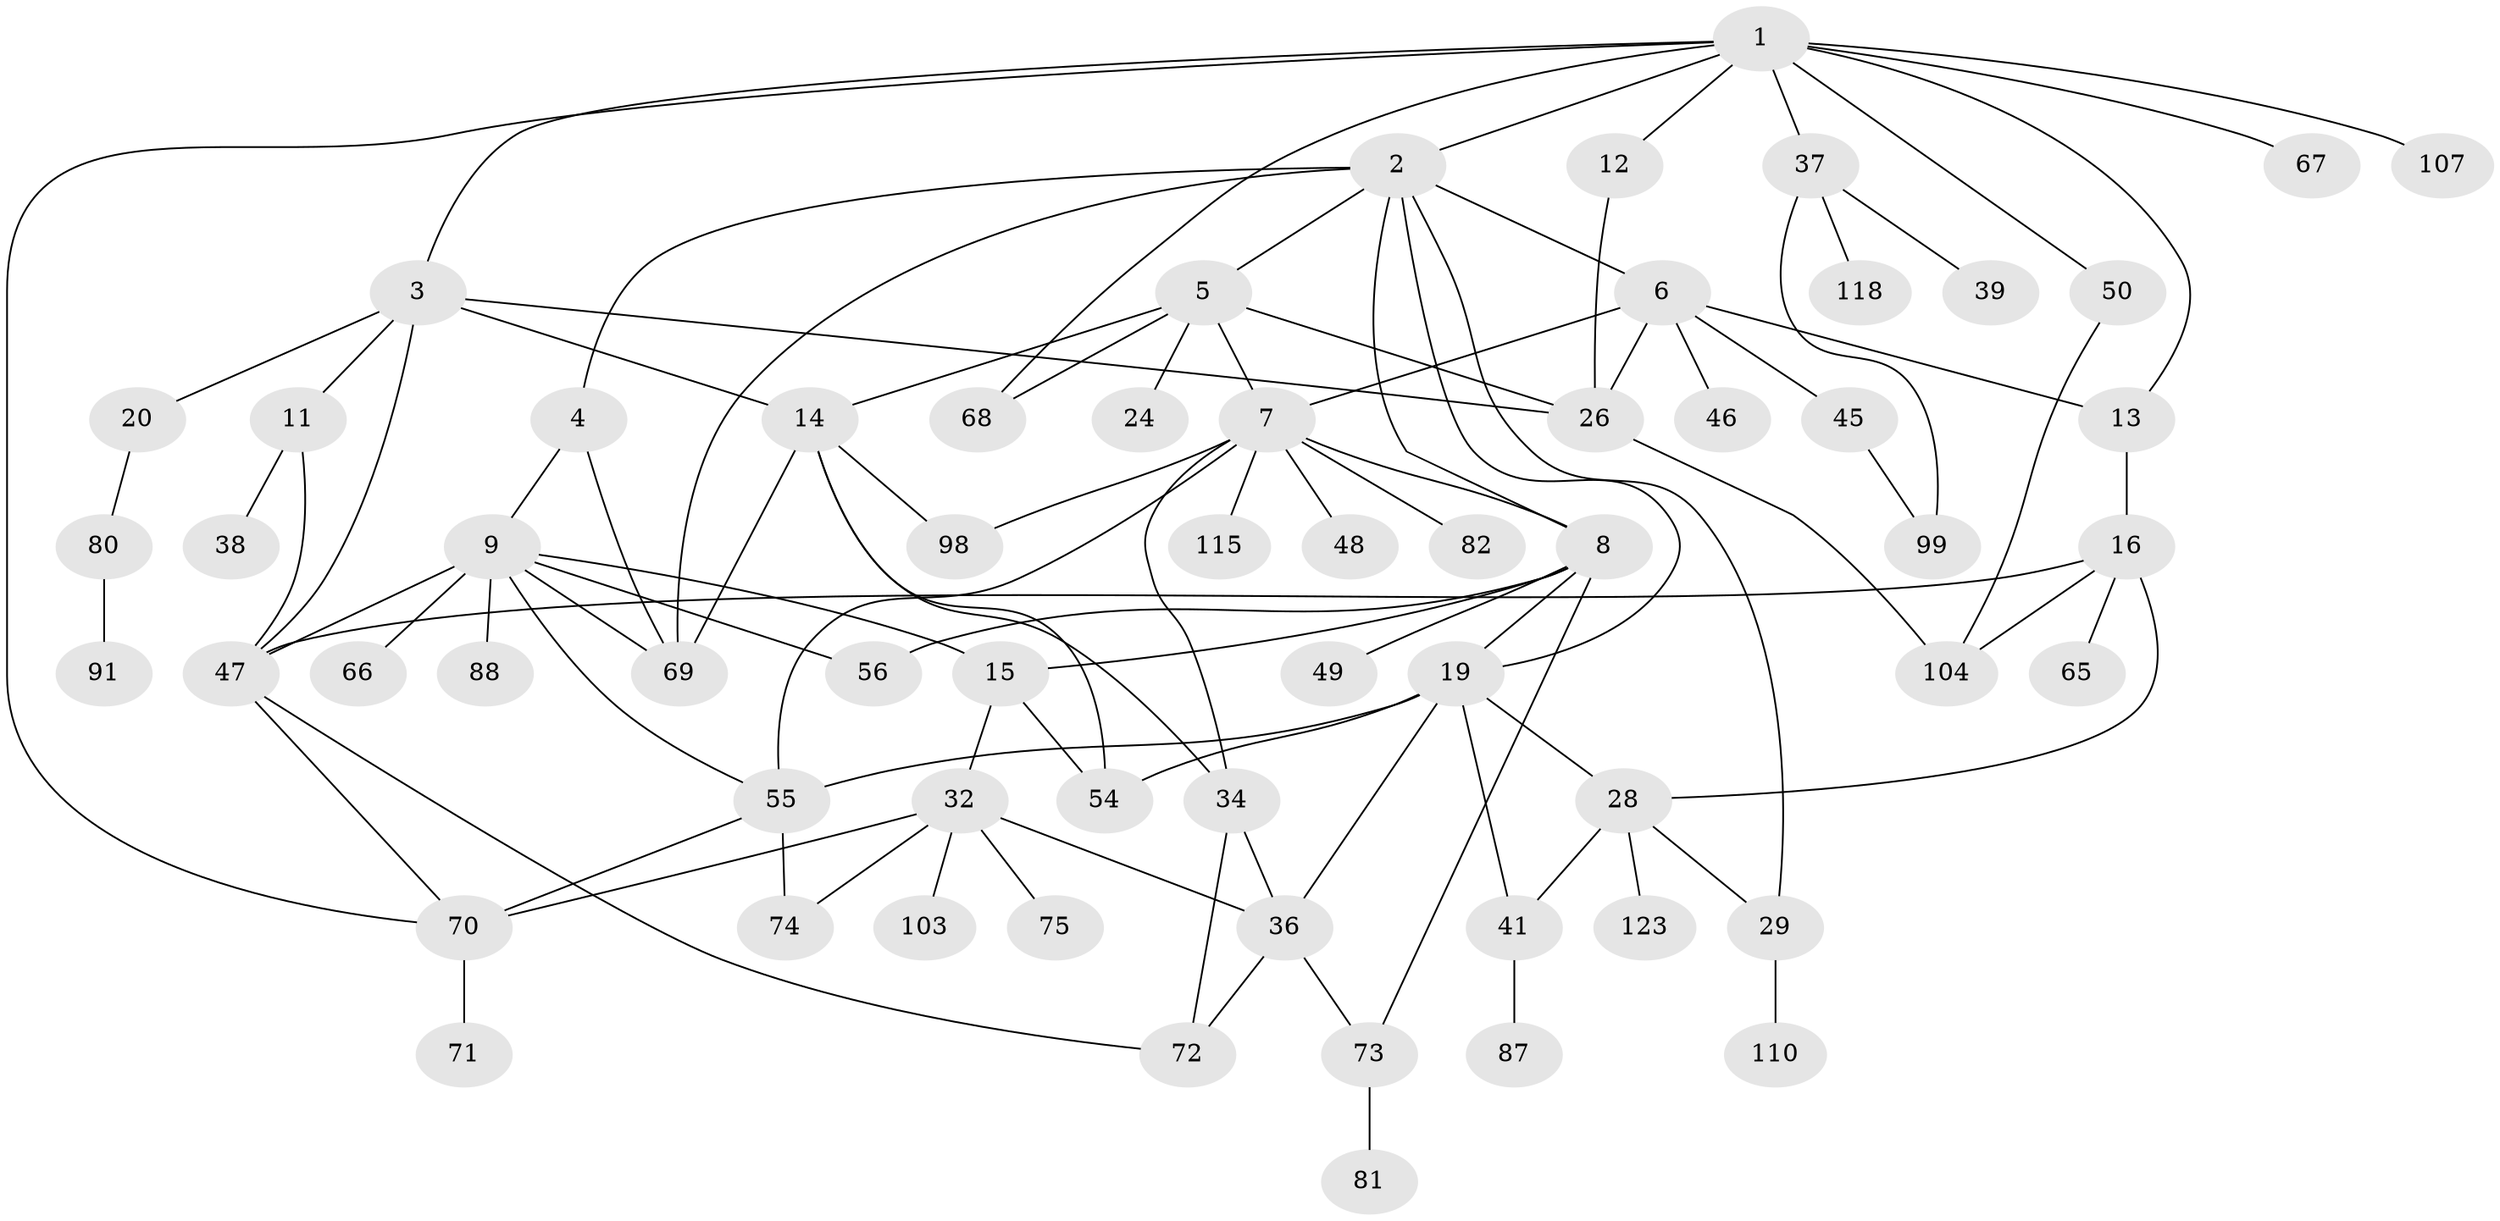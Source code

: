 // original degree distribution, {8: 0.015748031496062992, 4: 0.11811023622047244, 3: 0.2125984251968504, 6: 0.05511811023622047, 5: 0.047244094488188976, 7: 0.015748031496062992, 2: 0.2125984251968504, 1: 0.3228346456692913}
// Generated by graph-tools (version 1.1) at 2025/13/03/09/25 04:13:36]
// undirected, 63 vertices, 100 edges
graph export_dot {
graph [start="1"]
  node [color=gray90,style=filled];
  1 [super="+25"];
  2;
  3 [super="+59+10"];
  4;
  5;
  6 [super="+58"];
  7 [super="+85+23"];
  8 [super="+31+117"];
  9 [super="+21"];
  11;
  12;
  13 [super="+114"];
  14 [super="+42"];
  15;
  16 [super="+18+120+17"];
  19 [super="+43"];
  20;
  24 [super="+52+33"];
  26 [super="+90+30"];
  28 [super="+64"];
  29;
  32;
  34 [super="+106"];
  36 [super="+96+121"];
  37;
  38;
  39 [super="+83"];
  41 [super="+100"];
  45 [super="+51"];
  46 [super="+77"];
  47 [super="+101+122"];
  48;
  49;
  50 [super="+89"];
  54 [super="+61"];
  55 [super="+57+95+92"];
  56 [super="+62"];
  65;
  66;
  67;
  68 [super="+112"];
  69 [super="+126"];
  70 [super="+76+125"];
  71;
  72 [super="+97"];
  73;
  74 [super="+105"];
  75;
  80 [super="+84"];
  81 [super="+108"];
  82;
  87;
  88;
  91;
  98 [super="+102"];
  99;
  103;
  104;
  107;
  110;
  115;
  118;
  123;
  1 -- 2;
  1 -- 3;
  1 -- 12;
  1 -- 13;
  1 -- 67;
  1 -- 107;
  1 -- 70;
  1 -- 50;
  1 -- 68;
  1 -- 37;
  2 -- 4;
  2 -- 5;
  2 -- 6;
  2 -- 29;
  2 -- 8;
  2 -- 19;
  2 -- 69;
  3 -- 14;
  3 -- 47;
  3 -- 11;
  3 -- 20;
  3 -- 26;
  4 -- 9;
  4 -- 69;
  5 -- 24;
  5 -- 68;
  5 -- 7;
  5 -- 14;
  5 -- 26;
  6 -- 7 [weight=2];
  6 -- 45;
  6 -- 46;
  6 -- 13;
  6 -- 26;
  7 -- 8;
  7 -- 115;
  7 -- 48;
  7 -- 82;
  7 -- 55;
  7 -- 34;
  7 -- 98;
  8 -- 19;
  8 -- 49;
  8 -- 56 [weight=2];
  8 -- 15;
  8 -- 73;
  9 -- 15;
  9 -- 66;
  9 -- 69;
  9 -- 55;
  9 -- 56;
  9 -- 88;
  9 -- 47;
  11 -- 38;
  11 -- 47;
  12 -- 26;
  13 -- 16;
  14 -- 34;
  14 -- 54;
  14 -- 98;
  14 -- 69;
  15 -- 32;
  15 -- 54;
  16 -- 28;
  16 -- 65;
  16 -- 47;
  16 -- 104;
  19 -- 41;
  19 -- 55 [weight=2];
  19 -- 36;
  19 -- 28 [weight=2];
  19 -- 54;
  20 -- 80;
  26 -- 104;
  28 -- 123;
  28 -- 41;
  28 -- 29;
  29 -- 110;
  32 -- 36;
  32 -- 70;
  32 -- 75;
  32 -- 103;
  32 -- 74;
  34 -- 72;
  34 -- 36;
  36 -- 73;
  36 -- 72;
  37 -- 39;
  37 -- 99;
  37 -- 118;
  41 -- 87;
  45 -- 99;
  47 -- 72;
  47 -- 70;
  50 -- 104;
  55 -- 74;
  55 -- 70;
  70 -- 71;
  73 -- 81;
  80 -- 91;
}
